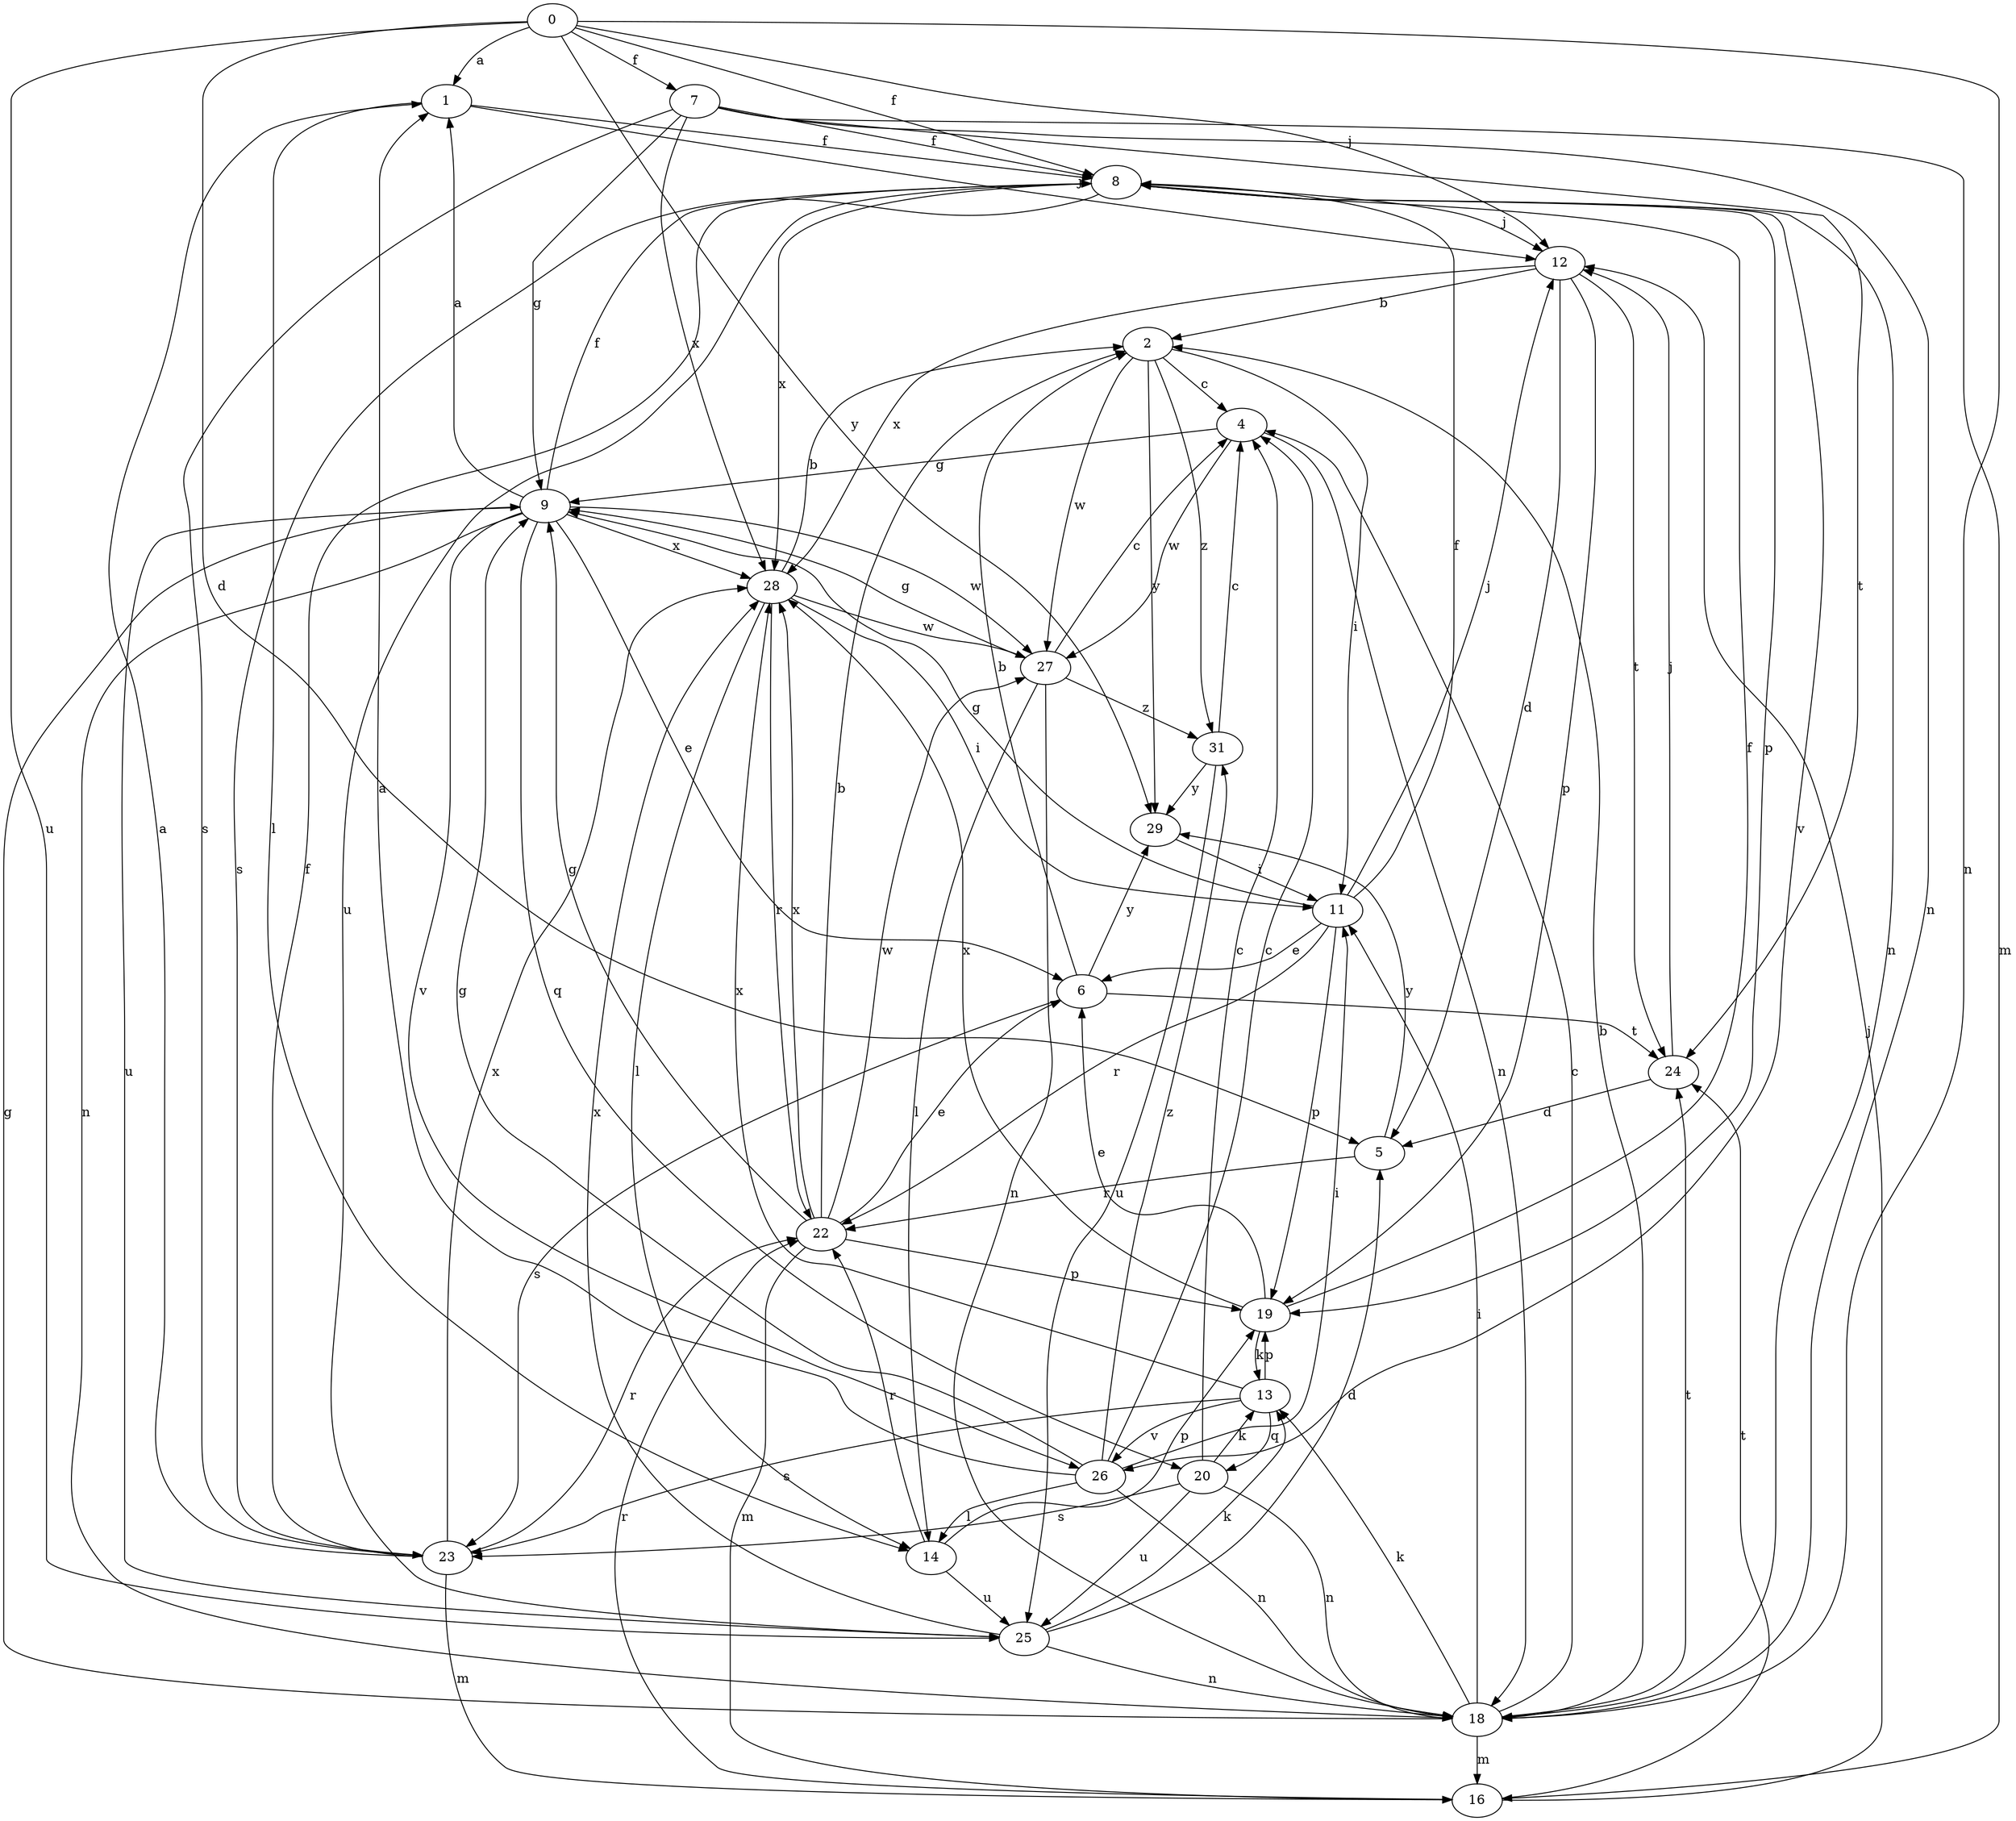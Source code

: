 strict digraph  {
0;
1;
2;
4;
5;
6;
7;
8;
9;
11;
12;
13;
14;
16;
18;
19;
20;
22;
23;
24;
25;
26;
27;
28;
29;
31;
0 -> 1  [label=a];
0 -> 5  [label=d];
0 -> 7  [label=f];
0 -> 8  [label=f];
0 -> 12  [label=j];
0 -> 18  [label=n];
0 -> 25  [label=u];
0 -> 29  [label=y];
1 -> 8  [label=f];
1 -> 12  [label=j];
1 -> 14  [label=l];
2 -> 4  [label=c];
2 -> 11  [label=i];
2 -> 27  [label=w];
2 -> 29  [label=y];
2 -> 31  [label=z];
4 -> 9  [label=g];
4 -> 18  [label=n];
4 -> 27  [label=w];
5 -> 22  [label=r];
5 -> 29  [label=y];
6 -> 2  [label=b];
6 -> 23  [label=s];
6 -> 24  [label=t];
6 -> 29  [label=y];
7 -> 8  [label=f];
7 -> 9  [label=g];
7 -> 16  [label=m];
7 -> 18  [label=n];
7 -> 23  [label=s];
7 -> 24  [label=t];
7 -> 28  [label=x];
8 -> 12  [label=j];
8 -> 18  [label=n];
8 -> 19  [label=p];
8 -> 23  [label=s];
8 -> 25  [label=u];
8 -> 26  [label=v];
8 -> 28  [label=x];
9 -> 1  [label=a];
9 -> 6  [label=e];
9 -> 8  [label=f];
9 -> 18  [label=n];
9 -> 20  [label=q];
9 -> 25  [label=u];
9 -> 26  [label=v];
9 -> 27  [label=w];
9 -> 28  [label=x];
11 -> 6  [label=e];
11 -> 8  [label=f];
11 -> 9  [label=g];
11 -> 12  [label=j];
11 -> 19  [label=p];
11 -> 22  [label=r];
12 -> 2  [label=b];
12 -> 5  [label=d];
12 -> 19  [label=p];
12 -> 24  [label=t];
12 -> 28  [label=x];
13 -> 19  [label=p];
13 -> 20  [label=q];
13 -> 23  [label=s];
13 -> 26  [label=v];
13 -> 28  [label=x];
14 -> 19  [label=p];
14 -> 22  [label=r];
14 -> 25  [label=u];
16 -> 12  [label=j];
16 -> 22  [label=r];
16 -> 24  [label=t];
18 -> 2  [label=b];
18 -> 4  [label=c];
18 -> 9  [label=g];
18 -> 11  [label=i];
18 -> 13  [label=k];
18 -> 16  [label=m];
18 -> 24  [label=t];
19 -> 6  [label=e];
19 -> 8  [label=f];
19 -> 13  [label=k];
19 -> 28  [label=x];
20 -> 4  [label=c];
20 -> 13  [label=k];
20 -> 18  [label=n];
20 -> 23  [label=s];
20 -> 25  [label=u];
22 -> 2  [label=b];
22 -> 6  [label=e];
22 -> 9  [label=g];
22 -> 16  [label=m];
22 -> 19  [label=p];
22 -> 27  [label=w];
22 -> 28  [label=x];
23 -> 1  [label=a];
23 -> 8  [label=f];
23 -> 16  [label=m];
23 -> 22  [label=r];
23 -> 28  [label=x];
24 -> 5  [label=d];
24 -> 12  [label=j];
25 -> 5  [label=d];
25 -> 13  [label=k];
25 -> 18  [label=n];
25 -> 28  [label=x];
26 -> 1  [label=a];
26 -> 4  [label=c];
26 -> 9  [label=g];
26 -> 11  [label=i];
26 -> 14  [label=l];
26 -> 18  [label=n];
26 -> 31  [label=z];
27 -> 4  [label=c];
27 -> 9  [label=g];
27 -> 14  [label=l];
27 -> 18  [label=n];
27 -> 31  [label=z];
28 -> 2  [label=b];
28 -> 11  [label=i];
28 -> 14  [label=l];
28 -> 22  [label=r];
28 -> 27  [label=w];
29 -> 11  [label=i];
31 -> 4  [label=c];
31 -> 25  [label=u];
31 -> 29  [label=y];
}
